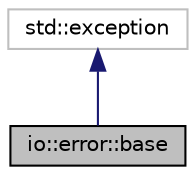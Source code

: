 digraph "io::error::base"
{
  edge [fontname="Helvetica",fontsize="10",labelfontname="Helvetica",labelfontsize="10"];
  node [fontname="Helvetica",fontsize="10",shape=record];
  Node16 [label="io::error::base",height=0.2,width=0.4,color="black", fillcolor="grey75", style="filled", fontcolor="black"];
  Node17 -> Node16 [dir="back",color="midnightblue",fontsize="10",style="solid"];
  Node17 [label="std::exception",height=0.2,width=0.4,color="grey75", fillcolor="white", style="filled"];
}
